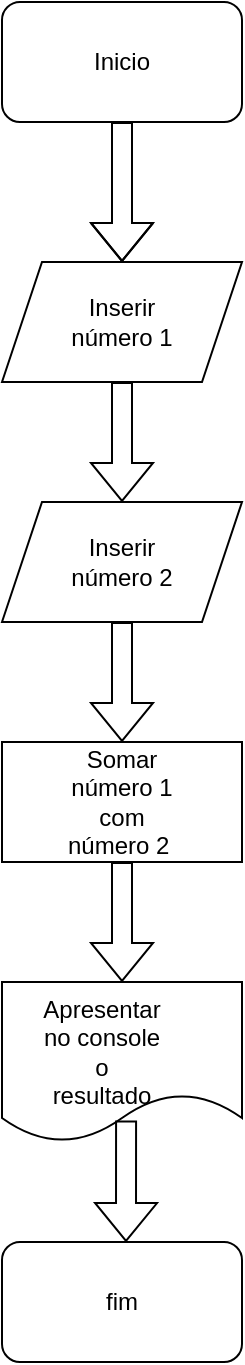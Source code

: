 <mxfile version="24.0.2" type="github">
  <diagram name="Página-1" id="OehXuZuX19rzcgpaWYtD">
    <mxGraphModel dx="1009" dy="573" grid="1" gridSize="10" guides="1" tooltips="1" connect="1" arrows="1" fold="1" page="1" pageScale="1" pageWidth="827" pageHeight="1169" math="0" shadow="0">
      <root>
        <mxCell id="0" />
        <mxCell id="1" parent="0" />
        <mxCell id="o3x6JhrrqWPSyD1nAUnK-2" value="Inicio" style="text;html=1;align=center;verticalAlign=middle;whiteSpace=wrap;rounded=0;" vertex="1" parent="1">
          <mxGeometry x="70" y="25" width="60" height="30" as="geometry" />
        </mxCell>
        <mxCell id="o3x6JhrrqWPSyD1nAUnK-3" value="" style="shape=parallelogram;perimeter=parallelogramPerimeter;whiteSpace=wrap;html=1;fixedSize=1;" vertex="1" parent="1">
          <mxGeometry x="40" y="140" width="120" height="60" as="geometry" />
        </mxCell>
        <mxCell id="o3x6JhrrqWPSyD1nAUnK-4" value="" style="shape=parallelogram;perimeter=parallelogramPerimeter;whiteSpace=wrap;html=1;fixedSize=1;" vertex="1" parent="1">
          <mxGeometry x="40" y="260" width="120" height="60" as="geometry" />
        </mxCell>
        <mxCell id="o3x6JhrrqWPSyD1nAUnK-5" value="" style="rounded=1;whiteSpace=wrap;html=1;" vertex="1" parent="1">
          <mxGeometry x="40" y="10" width="120" height="60" as="geometry" />
        </mxCell>
        <mxCell id="o3x6JhrrqWPSyD1nAUnK-6" value="" style="rounded=0;whiteSpace=wrap;html=1;" vertex="1" parent="1">
          <mxGeometry x="40" y="380" width="120" height="60" as="geometry" />
        </mxCell>
        <mxCell id="o3x6JhrrqWPSyD1nAUnK-7" value="" style="rounded=1;whiteSpace=wrap;html=1;" vertex="1" parent="1">
          <mxGeometry x="40" y="630" width="120" height="60" as="geometry" />
        </mxCell>
        <mxCell id="o3x6JhrrqWPSyD1nAUnK-8" value="Inicio" style="text;html=1;align=center;verticalAlign=middle;whiteSpace=wrap;rounded=0;" vertex="1" parent="1">
          <mxGeometry x="70" y="25" width="60" height="30" as="geometry" />
        </mxCell>
        <mxCell id="o3x6JhrrqWPSyD1nAUnK-9" value="Inserir número 1" style="text;html=1;align=center;verticalAlign=middle;whiteSpace=wrap;rounded=0;" vertex="1" parent="1">
          <mxGeometry x="70" y="155" width="60" height="30" as="geometry" />
        </mxCell>
        <mxCell id="o3x6JhrrqWPSyD1nAUnK-10" value="Inserir número 2" style="text;html=1;align=center;verticalAlign=middle;whiteSpace=wrap;rounded=0;" vertex="1" parent="1">
          <mxGeometry x="70" y="275" width="60" height="30" as="geometry" />
        </mxCell>
        <mxCell id="o3x6JhrrqWPSyD1nAUnK-11" value="Somar número 1 com número 2&amp;nbsp;" style="text;html=1;align=center;verticalAlign=middle;whiteSpace=wrap;rounded=0;" vertex="1" parent="1">
          <mxGeometry x="70" y="395" width="60" height="30" as="geometry" />
        </mxCell>
        <mxCell id="o3x6JhrrqWPSyD1nAUnK-12" value="" style="shape=document;whiteSpace=wrap;html=1;boundedLbl=1;" vertex="1" parent="1">
          <mxGeometry x="40" y="500" width="120" height="80" as="geometry" />
        </mxCell>
        <mxCell id="o3x6JhrrqWPSyD1nAUnK-13" value="Apresentar no console o resultado" style="text;html=1;align=center;verticalAlign=middle;whiteSpace=wrap;rounded=0;" vertex="1" parent="1">
          <mxGeometry x="60" y="520" width="60" height="30" as="geometry" />
        </mxCell>
        <mxCell id="o3x6JhrrqWPSyD1nAUnK-14" value="fim" style="text;html=1;align=center;verticalAlign=middle;whiteSpace=wrap;rounded=0;" vertex="1" parent="1">
          <mxGeometry x="70" y="645" width="60" height="30" as="geometry" />
        </mxCell>
        <mxCell id="o3x6JhrrqWPSyD1nAUnK-15" value="" style="shape=flexArrow;endArrow=classic;html=1;rounded=0;exitX=0.5;exitY=1;exitDx=0;exitDy=0;entryX=0.5;entryY=0;entryDx=0;entryDy=0;" edge="1" parent="1" source="o3x6JhrrqWPSyD1nAUnK-5" target="o3x6JhrrqWPSyD1nAUnK-3">
          <mxGeometry width="50" height="50" relative="1" as="geometry">
            <mxPoint x="60" y="195" as="sourcePoint" />
            <mxPoint x="110" y="145" as="targetPoint" />
            <Array as="points">
              <mxPoint x="100" y="110" />
            </Array>
          </mxGeometry>
        </mxCell>
        <mxCell id="o3x6JhrrqWPSyD1nAUnK-16" value="" style="shape=flexArrow;endArrow=classic;html=1;rounded=0;entryX=0.5;entryY=0;entryDx=0;entryDy=0;exitX=0.5;exitY=1;exitDx=0;exitDy=0;" edge="1" parent="1" source="o3x6JhrrqWPSyD1nAUnK-3" target="o3x6JhrrqWPSyD1nAUnK-4">
          <mxGeometry width="50" height="50" relative="1" as="geometry">
            <mxPoint x="70" y="250" as="sourcePoint" />
            <mxPoint x="120" y="200" as="targetPoint" />
          </mxGeometry>
        </mxCell>
        <mxCell id="o3x6JhrrqWPSyD1nAUnK-18" value="" style="shape=flexArrow;endArrow=classic;html=1;rounded=0;exitX=0.5;exitY=1;exitDx=0;exitDy=0;entryX=0.5;entryY=0;entryDx=0;entryDy=0;" edge="1" parent="1" source="o3x6JhrrqWPSyD1nAUnK-4" target="o3x6JhrrqWPSyD1nAUnK-6">
          <mxGeometry width="50" height="50" relative="1" as="geometry">
            <mxPoint x="80" y="370" as="sourcePoint" />
            <mxPoint x="130" y="320" as="targetPoint" />
          </mxGeometry>
        </mxCell>
        <mxCell id="o3x6JhrrqWPSyD1nAUnK-19" value="" style="shape=flexArrow;endArrow=classic;html=1;rounded=0;entryX=0.5;entryY=0;entryDx=0;entryDy=0;exitX=0.5;exitY=1;exitDx=0;exitDy=0;" edge="1" parent="1" source="o3x6JhrrqWPSyD1nAUnK-6" target="o3x6JhrrqWPSyD1nAUnK-12">
          <mxGeometry width="50" height="50" relative="1" as="geometry">
            <mxPoint x="60" y="490" as="sourcePoint" />
            <mxPoint x="110" y="440" as="targetPoint" />
          </mxGeometry>
        </mxCell>
        <mxCell id="o3x6JhrrqWPSyD1nAUnK-20" value="" style="shape=flexArrow;endArrow=classic;html=1;rounded=0;exitX=0.517;exitY=0.865;exitDx=0;exitDy=0;exitPerimeter=0;" edge="1" parent="1" source="o3x6JhrrqWPSyD1nAUnK-12">
          <mxGeometry width="50" height="50" relative="1" as="geometry">
            <mxPoint x="80" y="630" as="sourcePoint" />
            <mxPoint x="102" y="630" as="targetPoint" />
          </mxGeometry>
        </mxCell>
      </root>
    </mxGraphModel>
  </diagram>
</mxfile>
